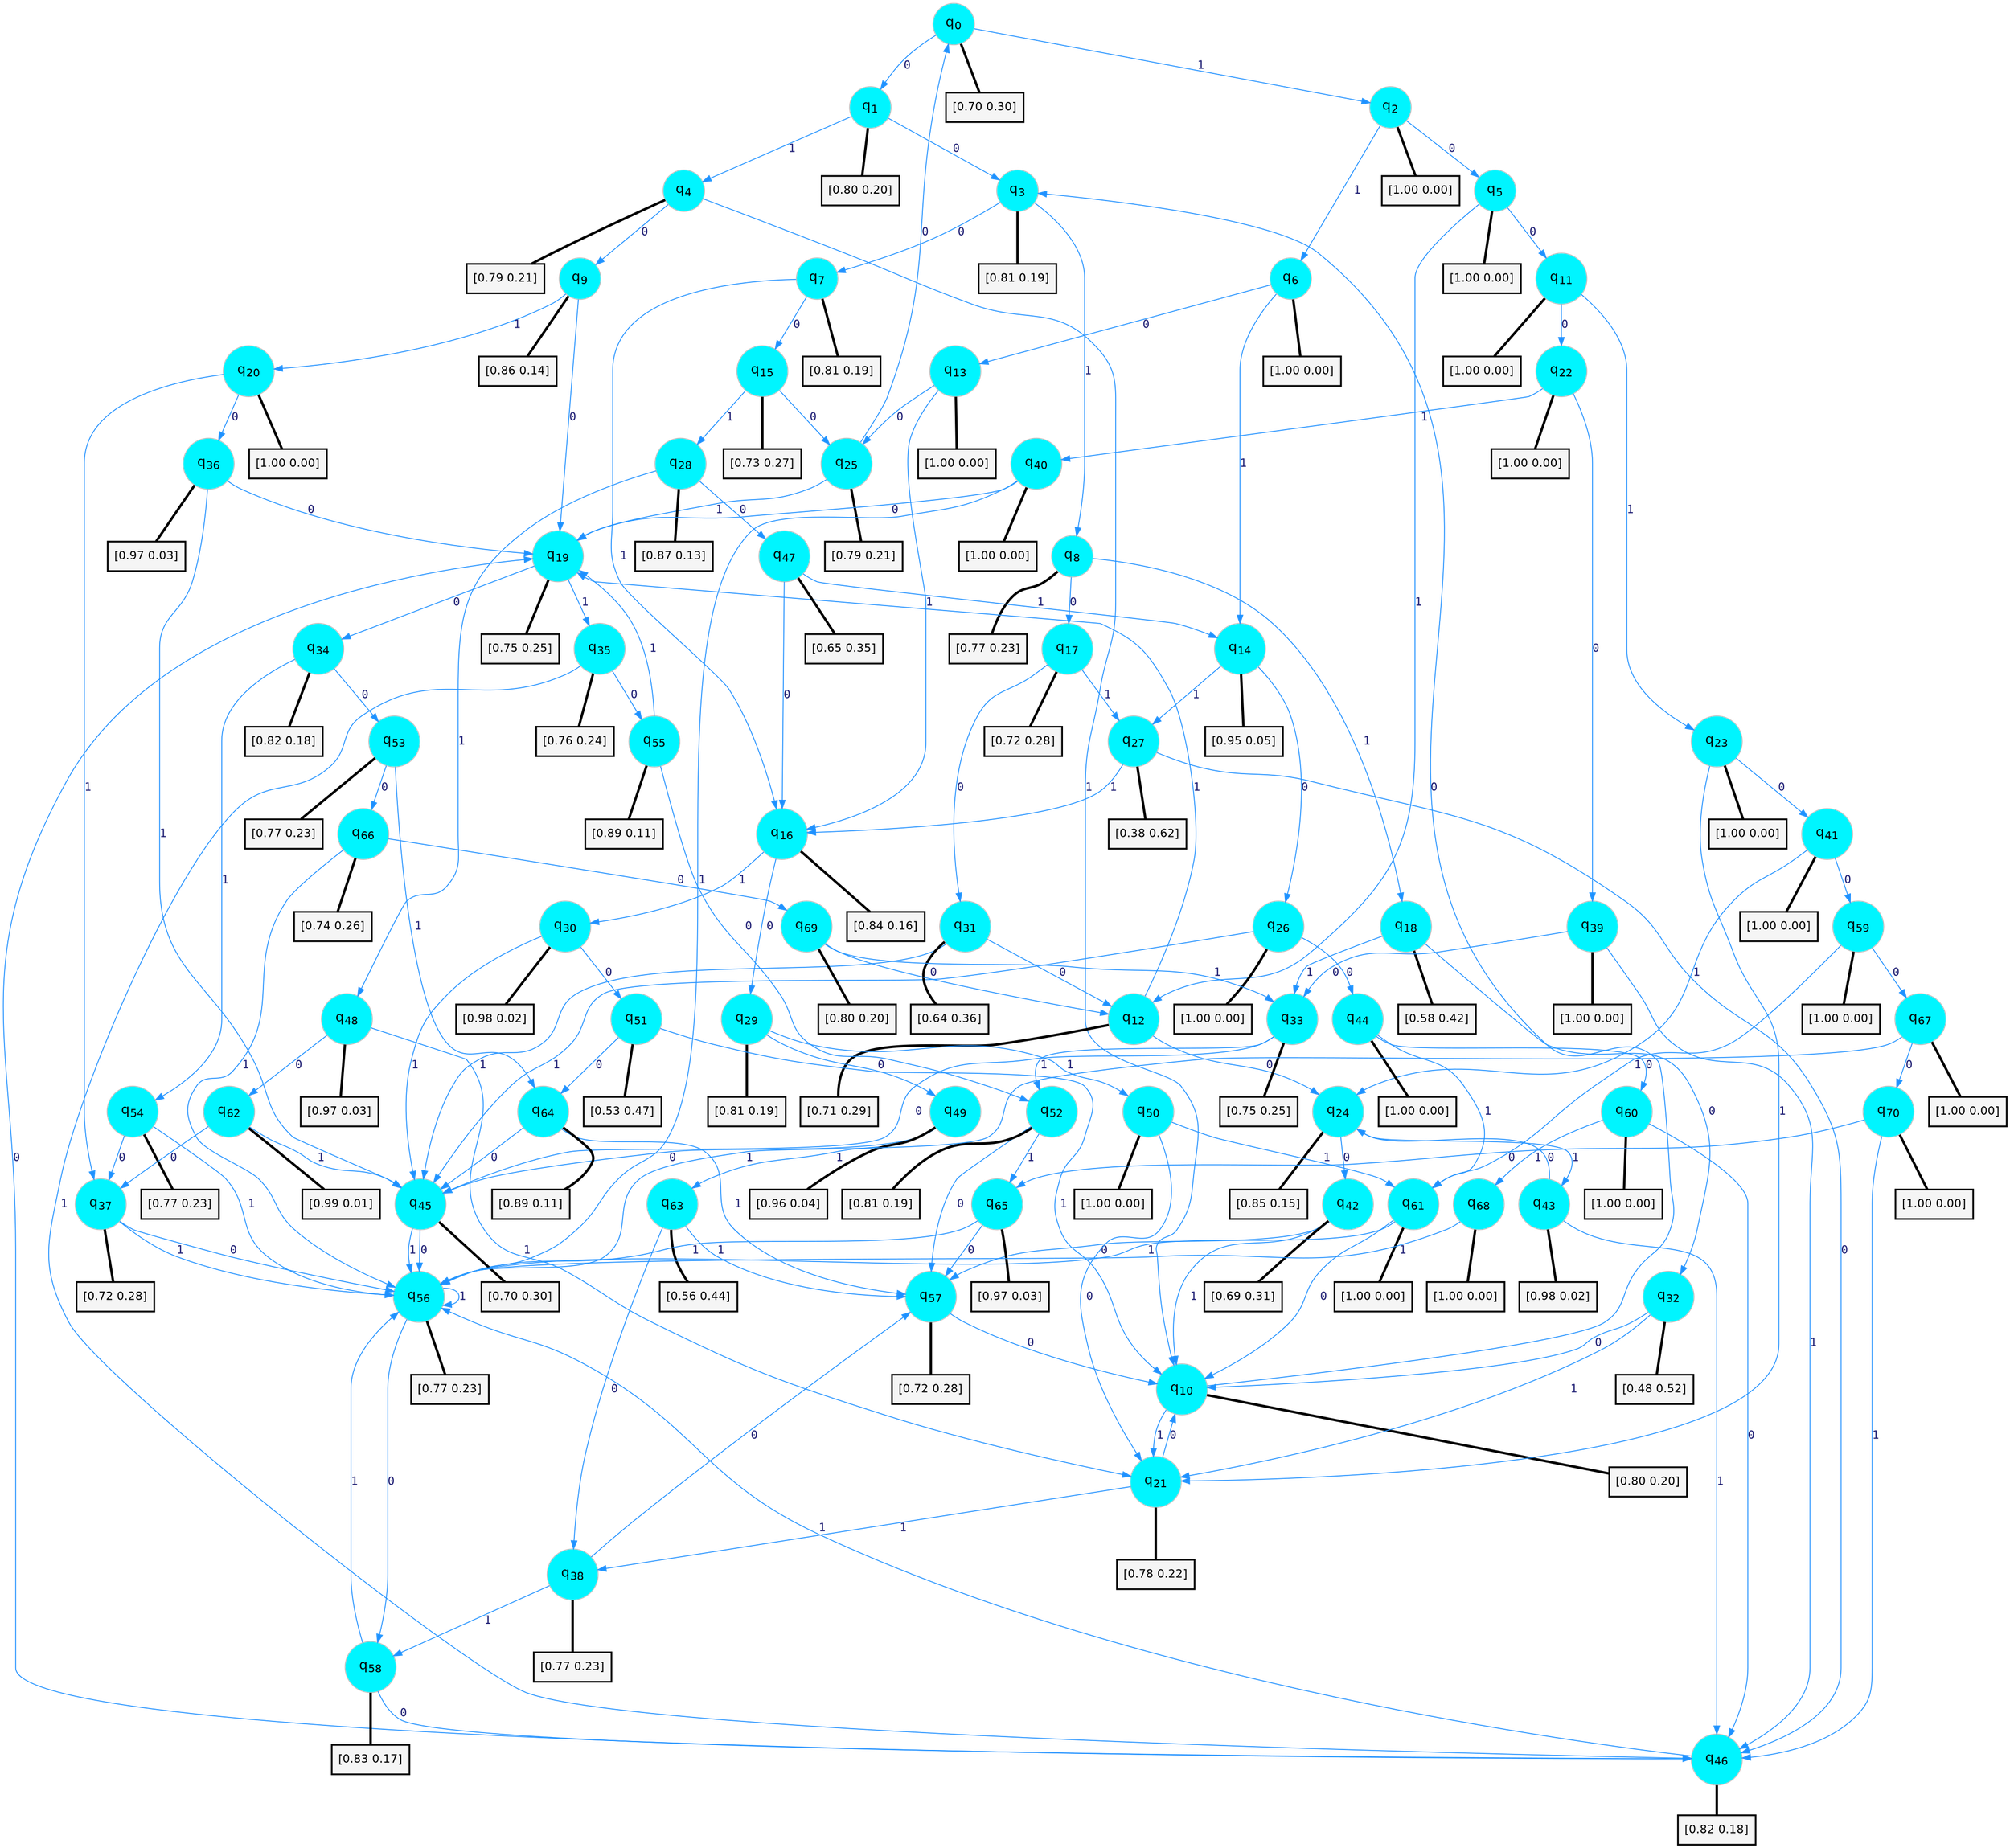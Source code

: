 digraph G {
graph [
bgcolor=transparent, dpi=300, rankdir=TD, size="40,25"];
node [
color=gray, fillcolor=turquoise1, fontcolor=black, fontname=Helvetica, fontsize=16, fontweight=bold, shape=circle, style=filled];
edge [
arrowsize=1, color=dodgerblue1, fontcolor=midnightblue, fontname=courier, fontweight=bold, penwidth=1, style=solid, weight=20];
0[label=<q<SUB>0</SUB>>];
1[label=<q<SUB>1</SUB>>];
2[label=<q<SUB>2</SUB>>];
3[label=<q<SUB>3</SUB>>];
4[label=<q<SUB>4</SUB>>];
5[label=<q<SUB>5</SUB>>];
6[label=<q<SUB>6</SUB>>];
7[label=<q<SUB>7</SUB>>];
8[label=<q<SUB>8</SUB>>];
9[label=<q<SUB>9</SUB>>];
10[label=<q<SUB>10</SUB>>];
11[label=<q<SUB>11</SUB>>];
12[label=<q<SUB>12</SUB>>];
13[label=<q<SUB>13</SUB>>];
14[label=<q<SUB>14</SUB>>];
15[label=<q<SUB>15</SUB>>];
16[label=<q<SUB>16</SUB>>];
17[label=<q<SUB>17</SUB>>];
18[label=<q<SUB>18</SUB>>];
19[label=<q<SUB>19</SUB>>];
20[label=<q<SUB>20</SUB>>];
21[label=<q<SUB>21</SUB>>];
22[label=<q<SUB>22</SUB>>];
23[label=<q<SUB>23</SUB>>];
24[label=<q<SUB>24</SUB>>];
25[label=<q<SUB>25</SUB>>];
26[label=<q<SUB>26</SUB>>];
27[label=<q<SUB>27</SUB>>];
28[label=<q<SUB>28</SUB>>];
29[label=<q<SUB>29</SUB>>];
30[label=<q<SUB>30</SUB>>];
31[label=<q<SUB>31</SUB>>];
32[label=<q<SUB>32</SUB>>];
33[label=<q<SUB>33</SUB>>];
34[label=<q<SUB>34</SUB>>];
35[label=<q<SUB>35</SUB>>];
36[label=<q<SUB>36</SUB>>];
37[label=<q<SUB>37</SUB>>];
38[label=<q<SUB>38</SUB>>];
39[label=<q<SUB>39</SUB>>];
40[label=<q<SUB>40</SUB>>];
41[label=<q<SUB>41</SUB>>];
42[label=<q<SUB>42</SUB>>];
43[label=<q<SUB>43</SUB>>];
44[label=<q<SUB>44</SUB>>];
45[label=<q<SUB>45</SUB>>];
46[label=<q<SUB>46</SUB>>];
47[label=<q<SUB>47</SUB>>];
48[label=<q<SUB>48</SUB>>];
49[label=<q<SUB>49</SUB>>];
50[label=<q<SUB>50</SUB>>];
51[label=<q<SUB>51</SUB>>];
52[label=<q<SUB>52</SUB>>];
53[label=<q<SUB>53</SUB>>];
54[label=<q<SUB>54</SUB>>];
55[label=<q<SUB>55</SUB>>];
56[label=<q<SUB>56</SUB>>];
57[label=<q<SUB>57</SUB>>];
58[label=<q<SUB>58</SUB>>];
59[label=<q<SUB>59</SUB>>];
60[label=<q<SUB>60</SUB>>];
61[label=<q<SUB>61</SUB>>];
62[label=<q<SUB>62</SUB>>];
63[label=<q<SUB>63</SUB>>];
64[label=<q<SUB>64</SUB>>];
65[label=<q<SUB>65</SUB>>];
66[label=<q<SUB>66</SUB>>];
67[label=<q<SUB>67</SUB>>];
68[label=<q<SUB>68</SUB>>];
69[label=<q<SUB>69</SUB>>];
70[label=<q<SUB>70</SUB>>];
71[label="[0.70 0.30]", shape=box,fontcolor=black, fontname=Helvetica, fontsize=14, penwidth=2, fillcolor=whitesmoke,color=black];
72[label="[0.80 0.20]", shape=box,fontcolor=black, fontname=Helvetica, fontsize=14, penwidth=2, fillcolor=whitesmoke,color=black];
73[label="[1.00 0.00]", shape=box,fontcolor=black, fontname=Helvetica, fontsize=14, penwidth=2, fillcolor=whitesmoke,color=black];
74[label="[0.81 0.19]", shape=box,fontcolor=black, fontname=Helvetica, fontsize=14, penwidth=2, fillcolor=whitesmoke,color=black];
75[label="[0.79 0.21]", shape=box,fontcolor=black, fontname=Helvetica, fontsize=14, penwidth=2, fillcolor=whitesmoke,color=black];
76[label="[1.00 0.00]", shape=box,fontcolor=black, fontname=Helvetica, fontsize=14, penwidth=2, fillcolor=whitesmoke,color=black];
77[label="[1.00 0.00]", shape=box,fontcolor=black, fontname=Helvetica, fontsize=14, penwidth=2, fillcolor=whitesmoke,color=black];
78[label="[0.81 0.19]", shape=box,fontcolor=black, fontname=Helvetica, fontsize=14, penwidth=2, fillcolor=whitesmoke,color=black];
79[label="[0.77 0.23]", shape=box,fontcolor=black, fontname=Helvetica, fontsize=14, penwidth=2, fillcolor=whitesmoke,color=black];
80[label="[0.86 0.14]", shape=box,fontcolor=black, fontname=Helvetica, fontsize=14, penwidth=2, fillcolor=whitesmoke,color=black];
81[label="[0.80 0.20]", shape=box,fontcolor=black, fontname=Helvetica, fontsize=14, penwidth=2, fillcolor=whitesmoke,color=black];
82[label="[1.00 0.00]", shape=box,fontcolor=black, fontname=Helvetica, fontsize=14, penwidth=2, fillcolor=whitesmoke,color=black];
83[label="[0.71 0.29]", shape=box,fontcolor=black, fontname=Helvetica, fontsize=14, penwidth=2, fillcolor=whitesmoke,color=black];
84[label="[1.00 0.00]", shape=box,fontcolor=black, fontname=Helvetica, fontsize=14, penwidth=2, fillcolor=whitesmoke,color=black];
85[label="[0.95 0.05]", shape=box,fontcolor=black, fontname=Helvetica, fontsize=14, penwidth=2, fillcolor=whitesmoke,color=black];
86[label="[0.73 0.27]", shape=box,fontcolor=black, fontname=Helvetica, fontsize=14, penwidth=2, fillcolor=whitesmoke,color=black];
87[label="[0.84 0.16]", shape=box,fontcolor=black, fontname=Helvetica, fontsize=14, penwidth=2, fillcolor=whitesmoke,color=black];
88[label="[0.72 0.28]", shape=box,fontcolor=black, fontname=Helvetica, fontsize=14, penwidth=2, fillcolor=whitesmoke,color=black];
89[label="[0.58 0.42]", shape=box,fontcolor=black, fontname=Helvetica, fontsize=14, penwidth=2, fillcolor=whitesmoke,color=black];
90[label="[0.75 0.25]", shape=box,fontcolor=black, fontname=Helvetica, fontsize=14, penwidth=2, fillcolor=whitesmoke,color=black];
91[label="[1.00 0.00]", shape=box,fontcolor=black, fontname=Helvetica, fontsize=14, penwidth=2, fillcolor=whitesmoke,color=black];
92[label="[0.78 0.22]", shape=box,fontcolor=black, fontname=Helvetica, fontsize=14, penwidth=2, fillcolor=whitesmoke,color=black];
93[label="[1.00 0.00]", shape=box,fontcolor=black, fontname=Helvetica, fontsize=14, penwidth=2, fillcolor=whitesmoke,color=black];
94[label="[1.00 0.00]", shape=box,fontcolor=black, fontname=Helvetica, fontsize=14, penwidth=2, fillcolor=whitesmoke,color=black];
95[label="[0.85 0.15]", shape=box,fontcolor=black, fontname=Helvetica, fontsize=14, penwidth=2, fillcolor=whitesmoke,color=black];
96[label="[0.79 0.21]", shape=box,fontcolor=black, fontname=Helvetica, fontsize=14, penwidth=2, fillcolor=whitesmoke,color=black];
97[label="[1.00 0.00]", shape=box,fontcolor=black, fontname=Helvetica, fontsize=14, penwidth=2, fillcolor=whitesmoke,color=black];
98[label="[0.38 0.62]", shape=box,fontcolor=black, fontname=Helvetica, fontsize=14, penwidth=2, fillcolor=whitesmoke,color=black];
99[label="[0.87 0.13]", shape=box,fontcolor=black, fontname=Helvetica, fontsize=14, penwidth=2, fillcolor=whitesmoke,color=black];
100[label="[0.81 0.19]", shape=box,fontcolor=black, fontname=Helvetica, fontsize=14, penwidth=2, fillcolor=whitesmoke,color=black];
101[label="[0.98 0.02]", shape=box,fontcolor=black, fontname=Helvetica, fontsize=14, penwidth=2, fillcolor=whitesmoke,color=black];
102[label="[0.64 0.36]", shape=box,fontcolor=black, fontname=Helvetica, fontsize=14, penwidth=2, fillcolor=whitesmoke,color=black];
103[label="[0.48 0.52]", shape=box,fontcolor=black, fontname=Helvetica, fontsize=14, penwidth=2, fillcolor=whitesmoke,color=black];
104[label="[0.75 0.25]", shape=box,fontcolor=black, fontname=Helvetica, fontsize=14, penwidth=2, fillcolor=whitesmoke,color=black];
105[label="[0.82 0.18]", shape=box,fontcolor=black, fontname=Helvetica, fontsize=14, penwidth=2, fillcolor=whitesmoke,color=black];
106[label="[0.76 0.24]", shape=box,fontcolor=black, fontname=Helvetica, fontsize=14, penwidth=2, fillcolor=whitesmoke,color=black];
107[label="[0.97 0.03]", shape=box,fontcolor=black, fontname=Helvetica, fontsize=14, penwidth=2, fillcolor=whitesmoke,color=black];
108[label="[0.72 0.28]", shape=box,fontcolor=black, fontname=Helvetica, fontsize=14, penwidth=2, fillcolor=whitesmoke,color=black];
109[label="[0.77 0.23]", shape=box,fontcolor=black, fontname=Helvetica, fontsize=14, penwidth=2, fillcolor=whitesmoke,color=black];
110[label="[1.00 0.00]", shape=box,fontcolor=black, fontname=Helvetica, fontsize=14, penwidth=2, fillcolor=whitesmoke,color=black];
111[label="[1.00 0.00]", shape=box,fontcolor=black, fontname=Helvetica, fontsize=14, penwidth=2, fillcolor=whitesmoke,color=black];
112[label="[1.00 0.00]", shape=box,fontcolor=black, fontname=Helvetica, fontsize=14, penwidth=2, fillcolor=whitesmoke,color=black];
113[label="[0.69 0.31]", shape=box,fontcolor=black, fontname=Helvetica, fontsize=14, penwidth=2, fillcolor=whitesmoke,color=black];
114[label="[0.98 0.02]", shape=box,fontcolor=black, fontname=Helvetica, fontsize=14, penwidth=2, fillcolor=whitesmoke,color=black];
115[label="[1.00 0.00]", shape=box,fontcolor=black, fontname=Helvetica, fontsize=14, penwidth=2, fillcolor=whitesmoke,color=black];
116[label="[0.70 0.30]", shape=box,fontcolor=black, fontname=Helvetica, fontsize=14, penwidth=2, fillcolor=whitesmoke,color=black];
117[label="[0.82 0.18]", shape=box,fontcolor=black, fontname=Helvetica, fontsize=14, penwidth=2, fillcolor=whitesmoke,color=black];
118[label="[0.65 0.35]", shape=box,fontcolor=black, fontname=Helvetica, fontsize=14, penwidth=2, fillcolor=whitesmoke,color=black];
119[label="[0.97 0.03]", shape=box,fontcolor=black, fontname=Helvetica, fontsize=14, penwidth=2, fillcolor=whitesmoke,color=black];
120[label="[0.96 0.04]", shape=box,fontcolor=black, fontname=Helvetica, fontsize=14, penwidth=2, fillcolor=whitesmoke,color=black];
121[label="[1.00 0.00]", shape=box,fontcolor=black, fontname=Helvetica, fontsize=14, penwidth=2, fillcolor=whitesmoke,color=black];
122[label="[0.53 0.47]", shape=box,fontcolor=black, fontname=Helvetica, fontsize=14, penwidth=2, fillcolor=whitesmoke,color=black];
123[label="[0.81 0.19]", shape=box,fontcolor=black, fontname=Helvetica, fontsize=14, penwidth=2, fillcolor=whitesmoke,color=black];
124[label="[0.77 0.23]", shape=box,fontcolor=black, fontname=Helvetica, fontsize=14, penwidth=2, fillcolor=whitesmoke,color=black];
125[label="[0.77 0.23]", shape=box,fontcolor=black, fontname=Helvetica, fontsize=14, penwidth=2, fillcolor=whitesmoke,color=black];
126[label="[0.89 0.11]", shape=box,fontcolor=black, fontname=Helvetica, fontsize=14, penwidth=2, fillcolor=whitesmoke,color=black];
127[label="[0.77 0.23]", shape=box,fontcolor=black, fontname=Helvetica, fontsize=14, penwidth=2, fillcolor=whitesmoke,color=black];
128[label="[0.72 0.28]", shape=box,fontcolor=black, fontname=Helvetica, fontsize=14, penwidth=2, fillcolor=whitesmoke,color=black];
129[label="[0.83 0.17]", shape=box,fontcolor=black, fontname=Helvetica, fontsize=14, penwidth=2, fillcolor=whitesmoke,color=black];
130[label="[1.00 0.00]", shape=box,fontcolor=black, fontname=Helvetica, fontsize=14, penwidth=2, fillcolor=whitesmoke,color=black];
131[label="[1.00 0.00]", shape=box,fontcolor=black, fontname=Helvetica, fontsize=14, penwidth=2, fillcolor=whitesmoke,color=black];
132[label="[1.00 0.00]", shape=box,fontcolor=black, fontname=Helvetica, fontsize=14, penwidth=2, fillcolor=whitesmoke,color=black];
133[label="[0.99 0.01]", shape=box,fontcolor=black, fontname=Helvetica, fontsize=14, penwidth=2, fillcolor=whitesmoke,color=black];
134[label="[0.56 0.44]", shape=box,fontcolor=black, fontname=Helvetica, fontsize=14, penwidth=2, fillcolor=whitesmoke,color=black];
135[label="[0.89 0.11]", shape=box,fontcolor=black, fontname=Helvetica, fontsize=14, penwidth=2, fillcolor=whitesmoke,color=black];
136[label="[0.97 0.03]", shape=box,fontcolor=black, fontname=Helvetica, fontsize=14, penwidth=2, fillcolor=whitesmoke,color=black];
137[label="[0.74 0.26]", shape=box,fontcolor=black, fontname=Helvetica, fontsize=14, penwidth=2, fillcolor=whitesmoke,color=black];
138[label="[1.00 0.00]", shape=box,fontcolor=black, fontname=Helvetica, fontsize=14, penwidth=2, fillcolor=whitesmoke,color=black];
139[label="[1.00 0.00]", shape=box,fontcolor=black, fontname=Helvetica, fontsize=14, penwidth=2, fillcolor=whitesmoke,color=black];
140[label="[0.80 0.20]", shape=box,fontcolor=black, fontname=Helvetica, fontsize=14, penwidth=2, fillcolor=whitesmoke,color=black];
141[label="[1.00 0.00]", shape=box,fontcolor=black, fontname=Helvetica, fontsize=14, penwidth=2, fillcolor=whitesmoke,color=black];
0->1 [label=0];
0->2 [label=1];
0->71 [arrowhead=none, penwidth=3,color=black];
1->3 [label=0];
1->4 [label=1];
1->72 [arrowhead=none, penwidth=3,color=black];
2->5 [label=0];
2->6 [label=1];
2->73 [arrowhead=none, penwidth=3,color=black];
3->7 [label=0];
3->8 [label=1];
3->74 [arrowhead=none, penwidth=3,color=black];
4->9 [label=0];
4->10 [label=1];
4->75 [arrowhead=none, penwidth=3,color=black];
5->11 [label=0];
5->12 [label=1];
5->76 [arrowhead=none, penwidth=3,color=black];
6->13 [label=0];
6->14 [label=1];
6->77 [arrowhead=none, penwidth=3,color=black];
7->15 [label=0];
7->16 [label=1];
7->78 [arrowhead=none, penwidth=3,color=black];
8->17 [label=0];
8->18 [label=1];
8->79 [arrowhead=none, penwidth=3,color=black];
9->19 [label=0];
9->20 [label=1];
9->80 [arrowhead=none, penwidth=3,color=black];
10->3 [label=0];
10->21 [label=1];
10->81 [arrowhead=none, penwidth=3,color=black];
11->22 [label=0];
11->23 [label=1];
11->82 [arrowhead=none, penwidth=3,color=black];
12->24 [label=0];
12->19 [label=1];
12->83 [arrowhead=none, penwidth=3,color=black];
13->25 [label=0];
13->16 [label=1];
13->84 [arrowhead=none, penwidth=3,color=black];
14->26 [label=0];
14->27 [label=1];
14->85 [arrowhead=none, penwidth=3,color=black];
15->25 [label=0];
15->28 [label=1];
15->86 [arrowhead=none, penwidth=3,color=black];
16->29 [label=0];
16->30 [label=1];
16->87 [arrowhead=none, penwidth=3,color=black];
17->31 [label=0];
17->27 [label=1];
17->88 [arrowhead=none, penwidth=3,color=black];
18->32 [label=0];
18->33 [label=1];
18->89 [arrowhead=none, penwidth=3,color=black];
19->34 [label=0];
19->35 [label=1];
19->90 [arrowhead=none, penwidth=3,color=black];
20->36 [label=0];
20->37 [label=1];
20->91 [arrowhead=none, penwidth=3,color=black];
21->10 [label=0];
21->38 [label=1];
21->92 [arrowhead=none, penwidth=3,color=black];
22->39 [label=0];
22->40 [label=1];
22->93 [arrowhead=none, penwidth=3,color=black];
23->41 [label=0];
23->21 [label=1];
23->94 [arrowhead=none, penwidth=3,color=black];
24->42 [label=0];
24->43 [label=1];
24->95 [arrowhead=none, penwidth=3,color=black];
25->0 [label=0];
25->19 [label=1];
25->96 [arrowhead=none, penwidth=3,color=black];
26->44 [label=0];
26->45 [label=1];
26->97 [arrowhead=none, penwidth=3,color=black];
27->46 [label=0];
27->16 [label=1];
27->98 [arrowhead=none, penwidth=3,color=black];
28->47 [label=0];
28->48 [label=1];
28->99 [arrowhead=none, penwidth=3,color=black];
29->49 [label=0];
29->50 [label=1];
29->100 [arrowhead=none, penwidth=3,color=black];
30->51 [label=0];
30->45 [label=1];
30->101 [arrowhead=none, penwidth=3,color=black];
31->12 [label=0];
31->45 [label=1];
31->102 [arrowhead=none, penwidth=3,color=black];
32->10 [label=0];
32->21 [label=1];
32->103 [arrowhead=none, penwidth=3,color=black];
33->45 [label=0];
33->52 [label=1];
33->104 [arrowhead=none, penwidth=3,color=black];
34->53 [label=0];
34->54 [label=1];
34->105 [arrowhead=none, penwidth=3,color=black];
35->55 [label=0];
35->46 [label=1];
35->106 [arrowhead=none, penwidth=3,color=black];
36->19 [label=0];
36->45 [label=1];
36->107 [arrowhead=none, penwidth=3,color=black];
37->56 [label=0];
37->56 [label=1];
37->108 [arrowhead=none, penwidth=3,color=black];
38->57 [label=0];
38->58 [label=1];
38->109 [arrowhead=none, penwidth=3,color=black];
39->33 [label=0];
39->46 [label=1];
39->110 [arrowhead=none, penwidth=3,color=black];
40->19 [label=0];
40->56 [label=1];
40->111 [arrowhead=none, penwidth=3,color=black];
41->59 [label=0];
41->24 [label=1];
41->112 [arrowhead=none, penwidth=3,color=black];
42->57 [label=0];
42->10 [label=1];
42->113 [arrowhead=none, penwidth=3,color=black];
43->24 [label=0];
43->46 [label=1];
43->114 [arrowhead=none, penwidth=3,color=black];
44->60 [label=0];
44->61 [label=1];
44->115 [arrowhead=none, penwidth=3,color=black];
45->56 [label=0];
45->56 [label=1];
45->116 [arrowhead=none, penwidth=3,color=black];
46->19 [label=0];
46->56 [label=1];
46->117 [arrowhead=none, penwidth=3,color=black];
47->16 [label=0];
47->14 [label=1];
47->118 [arrowhead=none, penwidth=3,color=black];
48->62 [label=0];
48->21 [label=1];
48->119 [arrowhead=none, penwidth=3,color=black];
49->45 [label=0];
49->63 [label=1];
49->120 [arrowhead=none, penwidth=3,color=black];
50->21 [label=0];
50->61 [label=1];
50->121 [arrowhead=none, penwidth=3,color=black];
51->64 [label=0];
51->10 [label=1];
51->122 [arrowhead=none, penwidth=3,color=black];
52->57 [label=0];
52->65 [label=1];
52->123 [arrowhead=none, penwidth=3,color=black];
53->66 [label=0];
53->64 [label=1];
53->124 [arrowhead=none, penwidth=3,color=black];
54->37 [label=0];
54->56 [label=1];
54->125 [arrowhead=none, penwidth=3,color=black];
55->52 [label=0];
55->19 [label=1];
55->126 [arrowhead=none, penwidth=3,color=black];
56->58 [label=0];
56->56 [label=1];
56->127 [arrowhead=none, penwidth=3,color=black];
57->10 [label=0];
57->128 [arrowhead=none, penwidth=3,color=black];
58->46 [label=0];
58->56 [label=1];
58->129 [arrowhead=none, penwidth=3,color=black];
59->67 [label=0];
59->61 [label=1];
59->130 [arrowhead=none, penwidth=3,color=black];
60->46 [label=0];
60->68 [label=1];
60->131 [arrowhead=none, penwidth=3,color=black];
61->10 [label=0];
61->56 [label=1];
61->132 [arrowhead=none, penwidth=3,color=black];
62->37 [label=0];
62->45 [label=1];
62->133 [arrowhead=none, penwidth=3,color=black];
63->38 [label=0];
63->57 [label=1];
63->134 [arrowhead=none, penwidth=3,color=black];
64->45 [label=0];
64->57 [label=1];
64->135 [arrowhead=none, penwidth=3,color=black];
65->57 [label=0];
65->56 [label=1];
65->136 [arrowhead=none, penwidth=3,color=black];
66->69 [label=0];
66->56 [label=1];
66->137 [arrowhead=none, penwidth=3,color=black];
67->70 [label=0];
67->56 [label=1];
67->138 [arrowhead=none, penwidth=3,color=black];
68->56 [label=1];
68->139 [arrowhead=none, penwidth=3,color=black];
69->12 [label=0];
69->33 [label=1];
69->140 [arrowhead=none, penwidth=3,color=black];
70->65 [label=0];
70->46 [label=1];
70->141 [arrowhead=none, penwidth=3,color=black];
}
